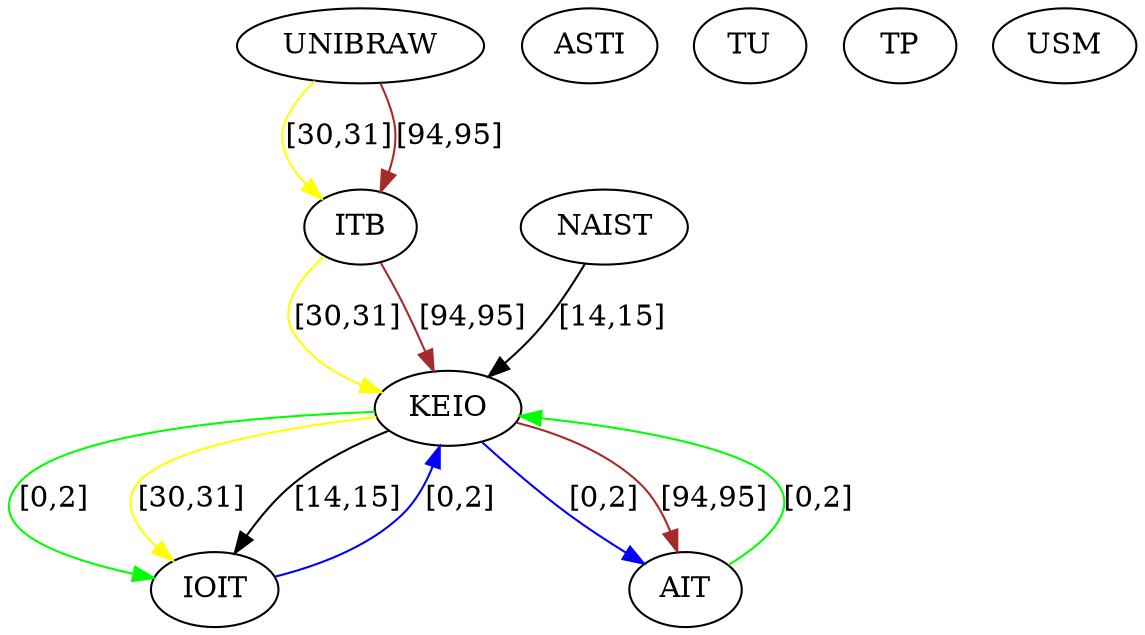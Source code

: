 digraph  {
0 [Internal=1, label=UNIBRAW];
1 [Internal=1, label=NAIST];
2 [Internal=1, label=KEIO];
3 [Internal=1, label=IOIT];
4 [Internal=1, label=ASTI];
5 [Internal=1, label=TU];
6 [Internal=1, label=AIT];
7 [Internal=1, label=ITB];
8 [Internal=1, label=TP];
9 [Internal=1, label=USM];
0 -> 7  [color=yellow, key=0, label="[30,31]"];
0 -> 7  [color=brown, key=1, label="[94,95]"];
1 -> 2  [color=black, key=0, label="[14,15]"];
2 -> 6  [color=blue, key=0, label="[0,2]"];
2 -> 6  [color=brown, key=1, label="[94,95]"];
2 -> 3  [color=green, key=0, label="[0,2]"];
2 -> 3  [color=yellow, key=1, label="[30,31]"];
2 -> 3  [color=black, key=2, label="[14,15]"];
3 -> 2  [color=blue, key=0, label="[0,2]"];
6 -> 2  [color=green, key=0, label="[0,2]"];
7 -> 2  [color=yellow, key=0, label="[30,31]"];
7 -> 2  [color=brown, key=1, label="[94,95]"];
}

